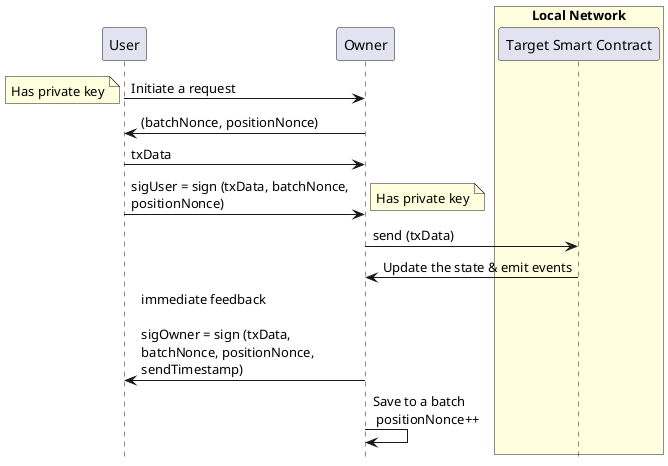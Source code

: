@startuml system
skinparam maxMessageSize 220
skinparam SequenceGroupBodyBackgroundColor #FFFFFF90
hide footbox
participant User
participant Owner

box "Local Network" #LightYellow
participant "Target Smart Contract" as LocalBlockchain
end box

' box "Public Network" #LightGray
' participant "Relayer Smart Contract" as PublicRelayer
' end box

User -> Owner : Initiate a request
note left : Has private key
Owner -> User : (batchNonce, positionNonce)
' User -> User : Generate (txData)

User -> Owner : txData
User -> Owner : sigUser = sign (txData, batchNonce, positionNonce)

note right : Has private key

Owner -> LocalBlockchain : send (txData)
LocalBlockchain -> Owner : Update the state & emit events
Owner -> User : immediate feedback \n\nsigOwner = sign (txData, batchNonce, positionNonce, sendTimestamp)


Owner -> Owner : Save to a batch \n positionNonce++


' == Asynchronously ==
' box Asynchronously
' Owner -> PublicRelayer : Send batch to public network \n\nrelayTransactions (txData[], sigUser[], batchNonce)
' Owner -> Owner : batchNonce++
' end box

@endumld